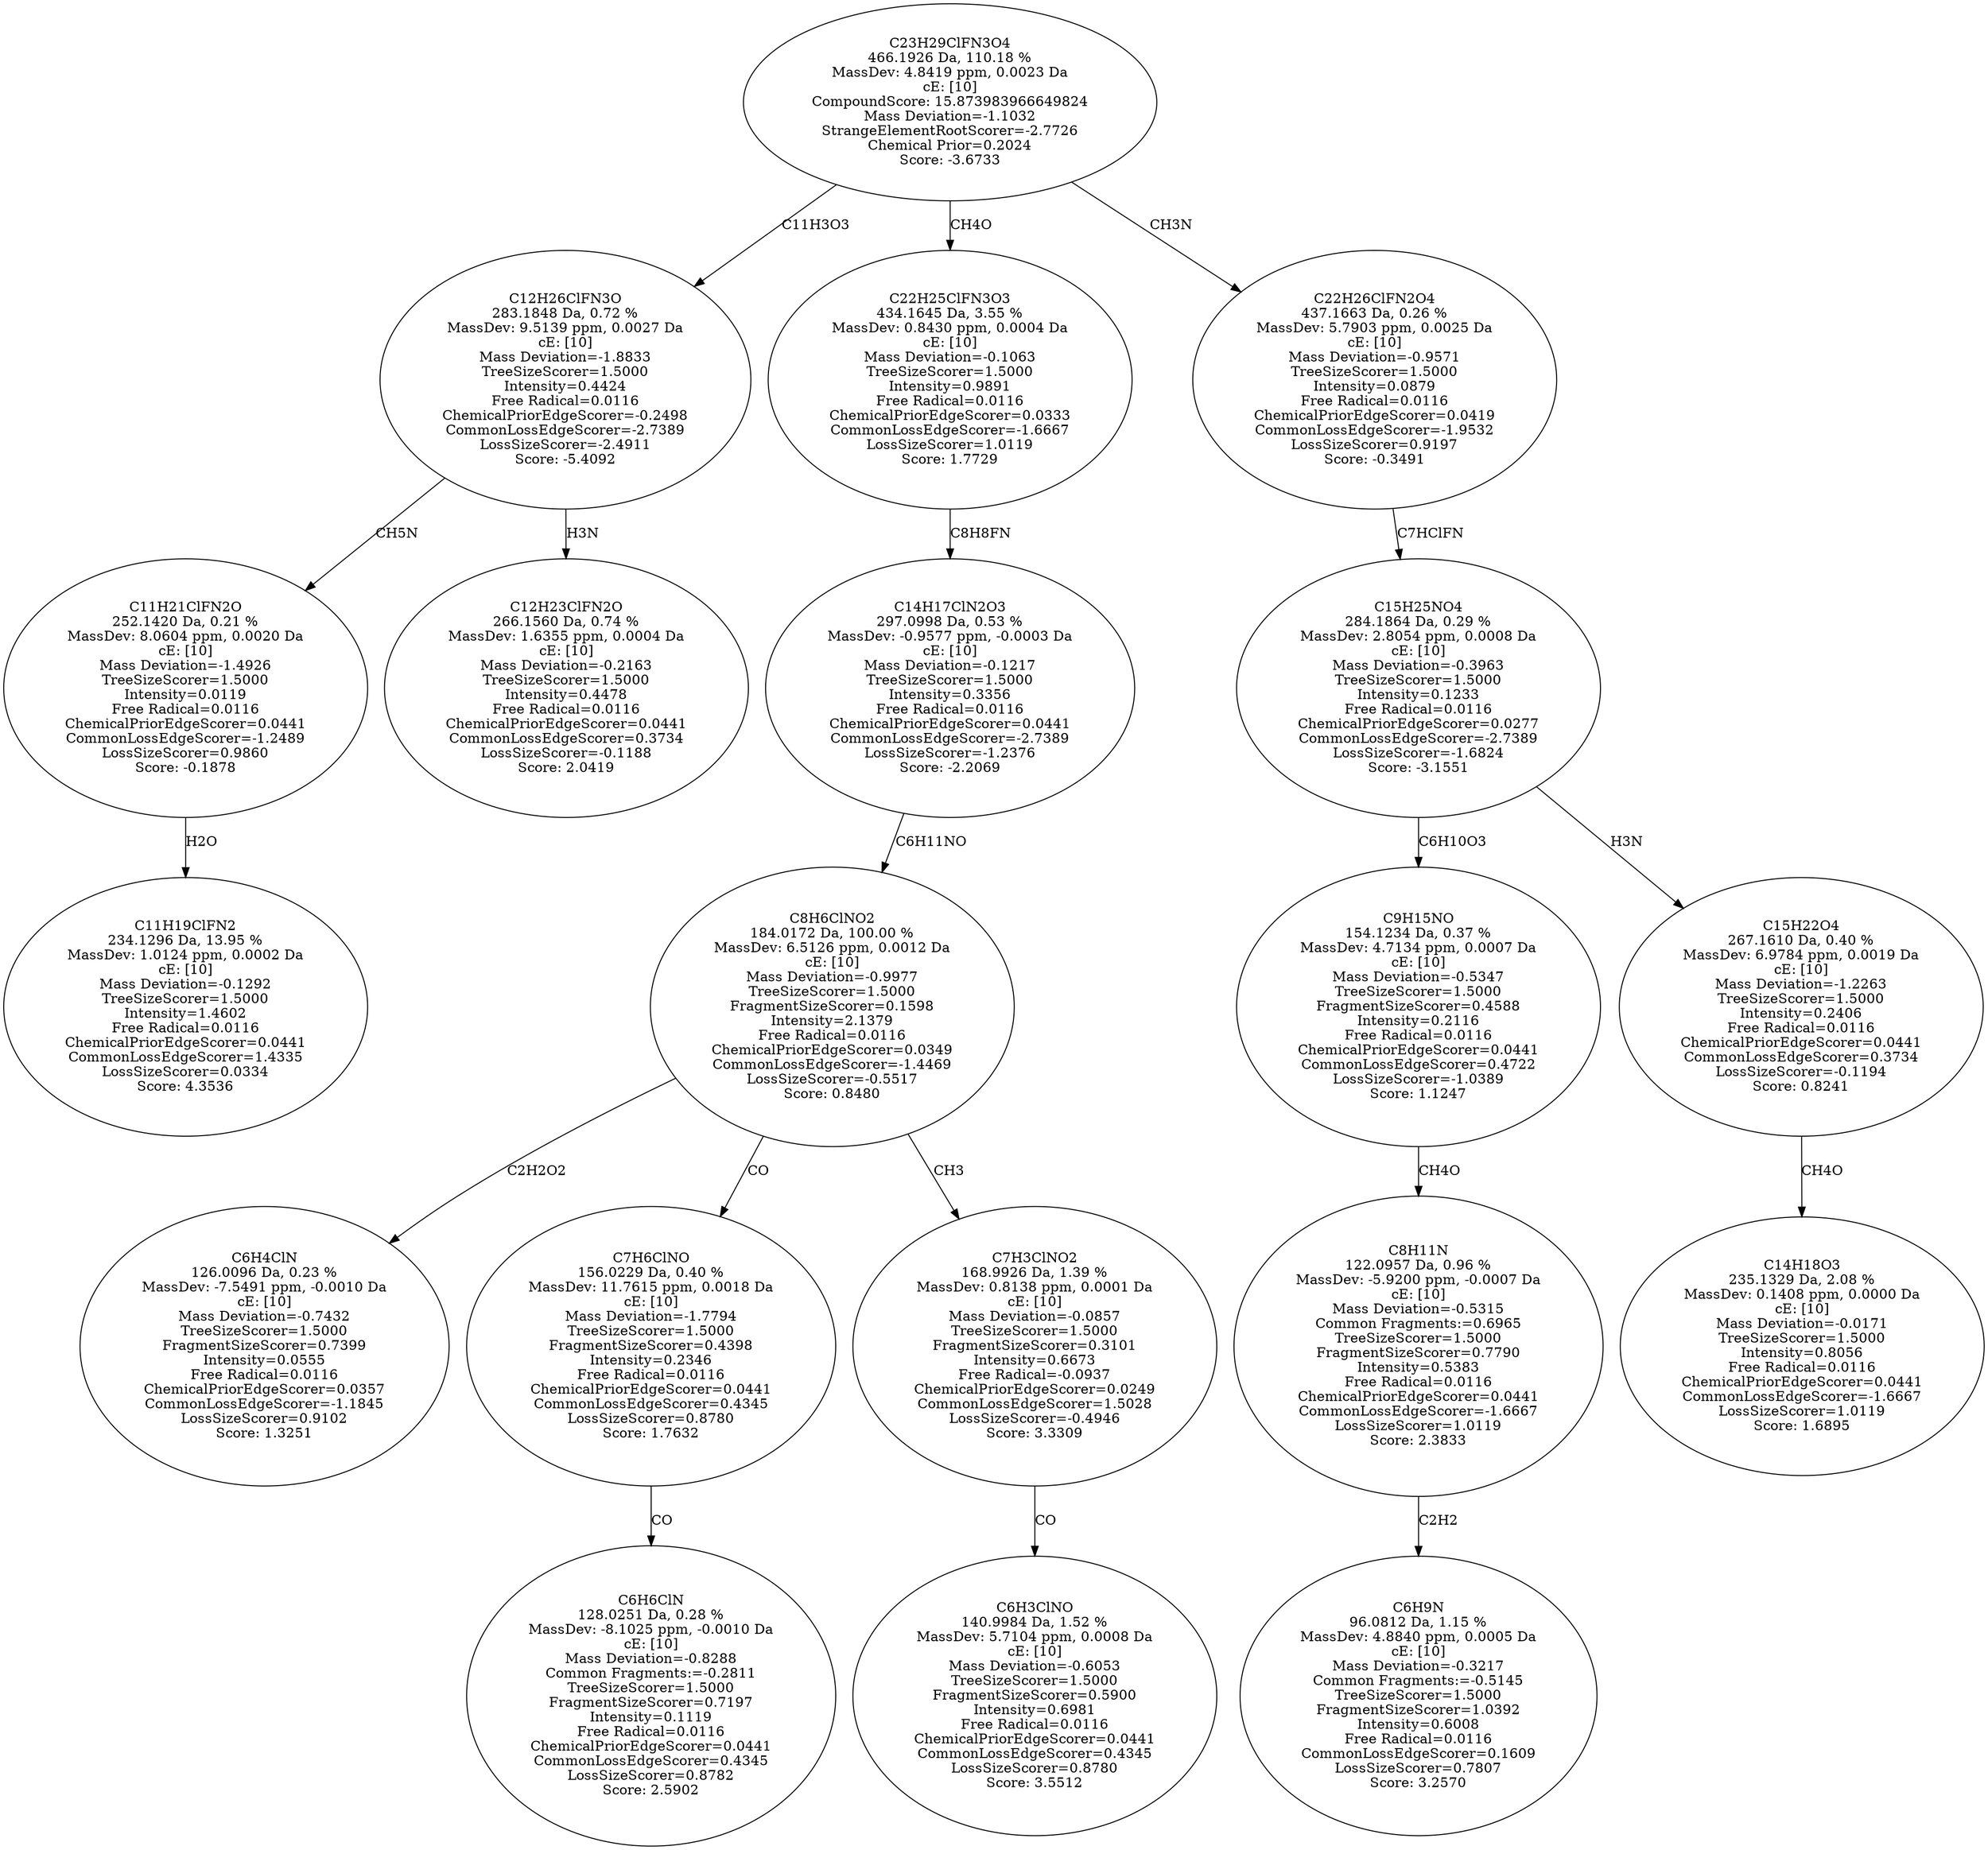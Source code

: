 strict digraph {
v1 [label="C11H19ClFN2\n234.1296 Da, 13.95 %\nMassDev: 1.0124 ppm, 0.0002 Da\ncE: [10]\nMass Deviation=-0.1292\nTreeSizeScorer=1.5000\nIntensity=1.4602\nFree Radical=0.0116\nChemicalPriorEdgeScorer=0.0441\nCommonLossEdgeScorer=1.4335\nLossSizeScorer=0.0334\nScore: 4.3536"];
v2 [label="C11H21ClFN2O\n252.1420 Da, 0.21 %\nMassDev: 8.0604 ppm, 0.0020 Da\ncE: [10]\nMass Deviation=-1.4926\nTreeSizeScorer=1.5000\nIntensity=0.0119\nFree Radical=0.0116\nChemicalPriorEdgeScorer=0.0441\nCommonLossEdgeScorer=-1.2489\nLossSizeScorer=0.9860\nScore: -0.1878"];
v3 [label="C12H23ClFN2O\n266.1560 Da, 0.74 %\nMassDev: 1.6355 ppm, 0.0004 Da\ncE: [10]\nMass Deviation=-0.2163\nTreeSizeScorer=1.5000\nIntensity=0.4478\nFree Radical=0.0116\nChemicalPriorEdgeScorer=0.0441\nCommonLossEdgeScorer=0.3734\nLossSizeScorer=-0.1188\nScore: 2.0419"];
v4 [label="C12H26ClFN3O\n283.1848 Da, 0.72 %\nMassDev: 9.5139 ppm, 0.0027 Da\ncE: [10]\nMass Deviation=-1.8833\nTreeSizeScorer=1.5000\nIntensity=0.4424\nFree Radical=0.0116\nChemicalPriorEdgeScorer=-0.2498\nCommonLossEdgeScorer=-2.7389\nLossSizeScorer=-2.4911\nScore: -5.4092"];
v5 [label="C6H4ClN\n126.0096 Da, 0.23 %\nMassDev: -7.5491 ppm, -0.0010 Da\ncE: [10]\nMass Deviation=-0.7432\nTreeSizeScorer=1.5000\nFragmentSizeScorer=0.7399\nIntensity=0.0555\nFree Radical=0.0116\nChemicalPriorEdgeScorer=0.0357\nCommonLossEdgeScorer=-1.1845\nLossSizeScorer=0.9102\nScore: 1.3251"];
v6 [label="C6H6ClN\n128.0251 Da, 0.28 %\nMassDev: -8.1025 ppm, -0.0010 Da\ncE: [10]\nMass Deviation=-0.8288\nCommon Fragments:=-0.2811\nTreeSizeScorer=1.5000\nFragmentSizeScorer=0.7197\nIntensity=0.1119\nFree Radical=0.0116\nChemicalPriorEdgeScorer=0.0441\nCommonLossEdgeScorer=0.4345\nLossSizeScorer=0.8782\nScore: 2.5902"];
v7 [label="C7H6ClNO\n156.0229 Da, 0.40 %\nMassDev: 11.7615 ppm, 0.0018 Da\ncE: [10]\nMass Deviation=-1.7794\nTreeSizeScorer=1.5000\nFragmentSizeScorer=0.4398\nIntensity=0.2346\nFree Radical=0.0116\nChemicalPriorEdgeScorer=0.0441\nCommonLossEdgeScorer=0.4345\nLossSizeScorer=0.8780\nScore: 1.7632"];
v8 [label="C6H3ClNO\n140.9984 Da, 1.52 %\nMassDev: 5.7104 ppm, 0.0008 Da\ncE: [10]\nMass Deviation=-0.6053\nTreeSizeScorer=1.5000\nFragmentSizeScorer=0.5900\nIntensity=0.6981\nFree Radical=0.0116\nChemicalPriorEdgeScorer=0.0441\nCommonLossEdgeScorer=0.4345\nLossSizeScorer=0.8780\nScore: 3.5512"];
v9 [label="C7H3ClNO2\n168.9926 Da, 1.39 %\nMassDev: 0.8138 ppm, 0.0001 Da\ncE: [10]\nMass Deviation=-0.0857\nTreeSizeScorer=1.5000\nFragmentSizeScorer=0.3101\nIntensity=0.6673\nFree Radical=-0.0937\nChemicalPriorEdgeScorer=0.0249\nCommonLossEdgeScorer=1.5028\nLossSizeScorer=-0.4946\nScore: 3.3309"];
v10 [label="C8H6ClNO2\n184.0172 Da, 100.00 %\nMassDev: 6.5126 ppm, 0.0012 Da\ncE: [10]\nMass Deviation=-0.9977\nTreeSizeScorer=1.5000\nFragmentSizeScorer=0.1598\nIntensity=2.1379\nFree Radical=0.0116\nChemicalPriorEdgeScorer=0.0349\nCommonLossEdgeScorer=-1.4469\nLossSizeScorer=-0.5517\nScore: 0.8480"];
v11 [label="C14H17ClN2O3\n297.0998 Da, 0.53 %\nMassDev: -0.9577 ppm, -0.0003 Da\ncE: [10]\nMass Deviation=-0.1217\nTreeSizeScorer=1.5000\nIntensity=0.3356\nFree Radical=0.0116\nChemicalPriorEdgeScorer=0.0441\nCommonLossEdgeScorer=-2.7389\nLossSizeScorer=-1.2376\nScore: -2.2069"];
v12 [label="C22H25ClFN3O3\n434.1645 Da, 3.55 %\nMassDev: 0.8430 ppm, 0.0004 Da\ncE: [10]\nMass Deviation=-0.1063\nTreeSizeScorer=1.5000\nIntensity=0.9891\nFree Radical=0.0116\nChemicalPriorEdgeScorer=0.0333\nCommonLossEdgeScorer=-1.6667\nLossSizeScorer=1.0119\nScore: 1.7729"];
v13 [label="C6H9N\n96.0812 Da, 1.15 %\nMassDev: 4.8840 ppm, 0.0005 Da\ncE: [10]\nMass Deviation=-0.3217\nCommon Fragments:=-0.5145\nTreeSizeScorer=1.5000\nFragmentSizeScorer=1.0392\nIntensity=0.6008\nFree Radical=0.0116\nCommonLossEdgeScorer=0.1609\nLossSizeScorer=0.7807\nScore: 3.2570"];
v14 [label="C8H11N\n122.0957 Da, 0.96 %\nMassDev: -5.9200 ppm, -0.0007 Da\ncE: [10]\nMass Deviation=-0.5315\nCommon Fragments:=0.6965\nTreeSizeScorer=1.5000\nFragmentSizeScorer=0.7790\nIntensity=0.5383\nFree Radical=0.0116\nChemicalPriorEdgeScorer=0.0441\nCommonLossEdgeScorer=-1.6667\nLossSizeScorer=1.0119\nScore: 2.3833"];
v15 [label="C9H15NO\n154.1234 Da, 0.37 %\nMassDev: 4.7134 ppm, 0.0007 Da\ncE: [10]\nMass Deviation=-0.5347\nTreeSizeScorer=1.5000\nFragmentSizeScorer=0.4588\nIntensity=0.2116\nFree Radical=0.0116\nChemicalPriorEdgeScorer=0.0441\nCommonLossEdgeScorer=0.4722\nLossSizeScorer=-1.0389\nScore: 1.1247"];
v16 [label="C14H18O3\n235.1329 Da, 2.08 %\nMassDev: 0.1408 ppm, 0.0000 Da\ncE: [10]\nMass Deviation=-0.0171\nTreeSizeScorer=1.5000\nIntensity=0.8056\nFree Radical=0.0116\nChemicalPriorEdgeScorer=0.0441\nCommonLossEdgeScorer=-1.6667\nLossSizeScorer=1.0119\nScore: 1.6895"];
v17 [label="C15H22O4\n267.1610 Da, 0.40 %\nMassDev: 6.9784 ppm, 0.0019 Da\ncE: [10]\nMass Deviation=-1.2263\nTreeSizeScorer=1.5000\nIntensity=0.2406\nFree Radical=0.0116\nChemicalPriorEdgeScorer=0.0441\nCommonLossEdgeScorer=0.3734\nLossSizeScorer=-0.1194\nScore: 0.8241"];
v18 [label="C15H25NO4\n284.1864 Da, 0.29 %\nMassDev: 2.8054 ppm, 0.0008 Da\ncE: [10]\nMass Deviation=-0.3963\nTreeSizeScorer=1.5000\nIntensity=0.1233\nFree Radical=0.0116\nChemicalPriorEdgeScorer=0.0277\nCommonLossEdgeScorer=-2.7389\nLossSizeScorer=-1.6824\nScore: -3.1551"];
v19 [label="C22H26ClFN2O4\n437.1663 Da, 0.26 %\nMassDev: 5.7903 ppm, 0.0025 Da\ncE: [10]\nMass Deviation=-0.9571\nTreeSizeScorer=1.5000\nIntensity=0.0879\nFree Radical=0.0116\nChemicalPriorEdgeScorer=0.0419\nCommonLossEdgeScorer=-1.9532\nLossSizeScorer=0.9197\nScore: -0.3491"];
v20 [label="C23H29ClFN3O4\n466.1926 Da, 110.18 %\nMassDev: 4.8419 ppm, 0.0023 Da\ncE: [10]\nCompoundScore: 15.873983966649824\nMass Deviation=-1.1032\nStrangeElementRootScorer=-2.7726\nChemical Prior=0.2024\nScore: -3.6733"];
v2 -> v1 [label="H2O"];
v4 -> v2 [label="CH5N"];
v4 -> v3 [label="H3N"];
v20 -> v4 [label="C11H3O3"];
v10 -> v5 [label="C2H2O2"];
v7 -> v6 [label="CO"];
v10 -> v7 [label="CO"];
v9 -> v8 [label="CO"];
v10 -> v9 [label="CH3"];
v11 -> v10 [label="C6H11NO"];
v12 -> v11 [label="C8H8FN"];
v20 -> v12 [label="CH4O"];
v14 -> v13 [label="C2H2"];
v15 -> v14 [label="CH4O"];
v18 -> v15 [label="C6H10O3"];
v17 -> v16 [label="CH4O"];
v18 -> v17 [label="H3N"];
v19 -> v18 [label="C7HClFN"];
v20 -> v19 [label="CH3N"];
}